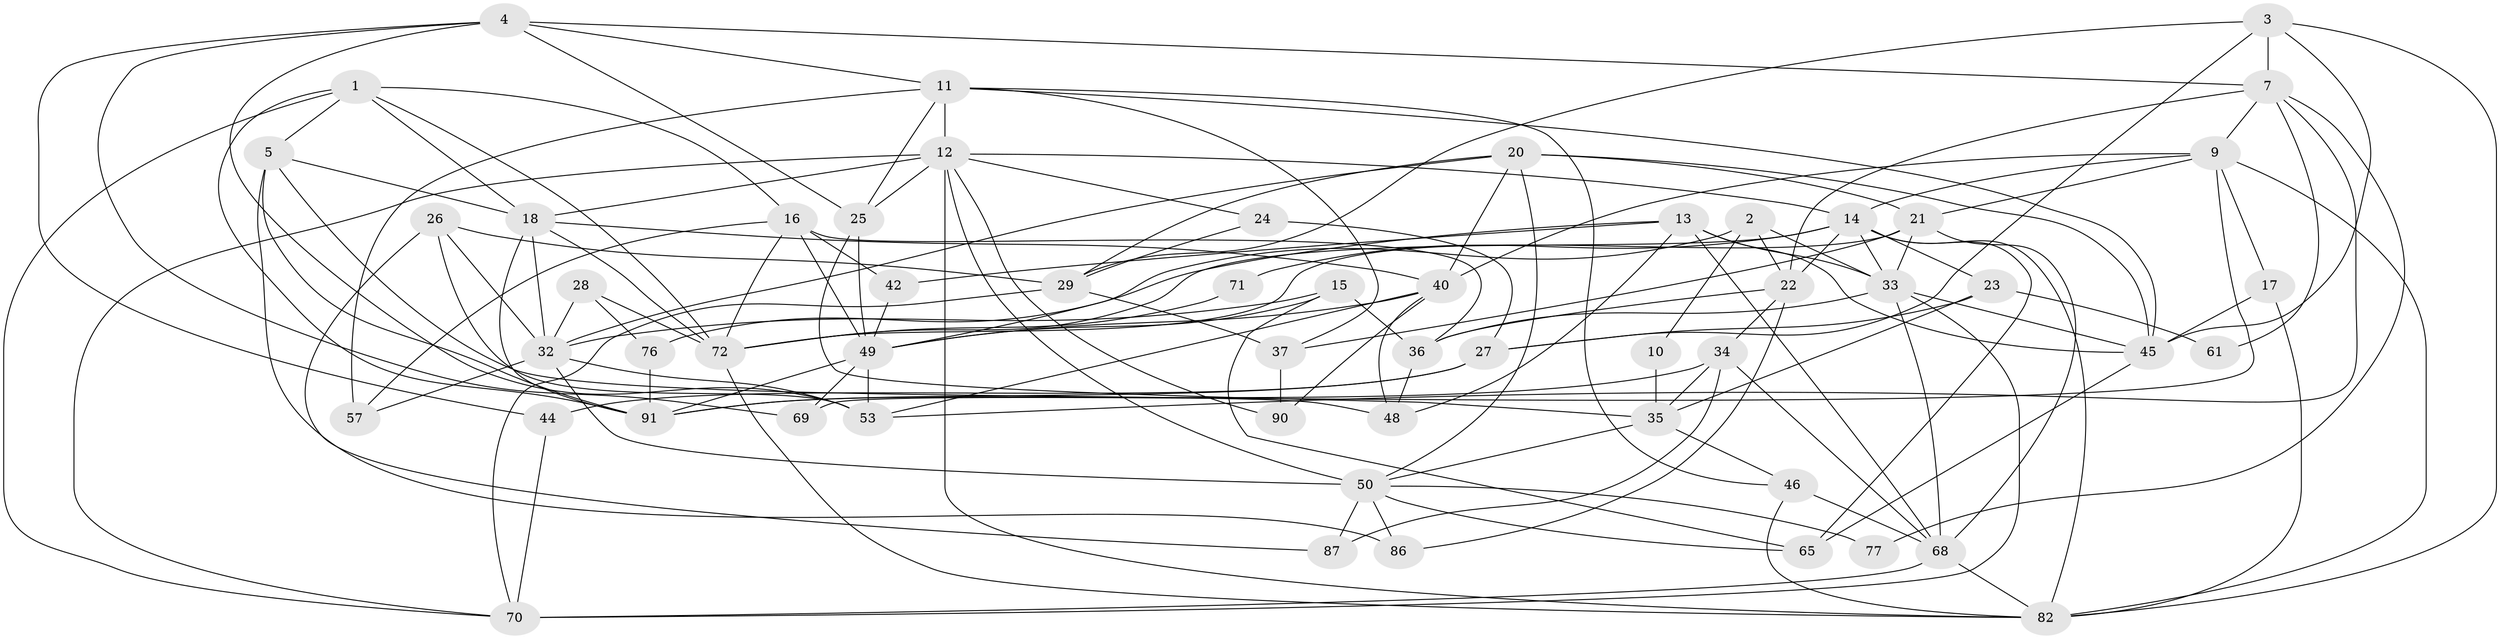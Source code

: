 // Generated by graph-tools (version 1.1) at 2025/23/03/03/25 07:23:57]
// undirected, 56 vertices, 146 edges
graph export_dot {
graph [start="1"]
  node [color=gray90,style=filled];
  1 [super="+79"];
  2 [super="+19"];
  3 [super="+66"];
  4 [super="+6"];
  5 [super="+8"];
  7 [super="+54"];
  9 [super="+31"];
  10;
  11 [super="+92"];
  12 [super="+41"];
  13 [super="+64"];
  14 [super="+30"];
  15;
  16 [super="+47"];
  17;
  18 [super="+89"];
  20 [super="+63"];
  21 [super="+60"];
  22 [super="+38"];
  23 [super="+58"];
  24 [super="+43"];
  25 [super="+62"];
  26 [super="+56"];
  27 [super="+84"];
  28;
  29 [super="+67"];
  32 [super="+39"];
  33 [super="+59"];
  34;
  35 [super="+75"];
  36;
  37;
  40 [super="+88"];
  42;
  44;
  45 [super="+51"];
  46;
  48 [super="+81"];
  49 [super="+74"];
  50 [super="+52"];
  53 [super="+55"];
  57;
  61;
  65 [super="+93"];
  68 [super="+80"];
  69;
  70 [super="+78"];
  71;
  72 [super="+73"];
  76;
  77 [super="+83"];
  82 [super="+85"];
  86;
  87;
  90;
  91 [super="+94"];
  1 -- 5;
  1 -- 70;
  1 -- 72;
  1 -- 91;
  1 -- 16;
  1 -- 18;
  2 -- 76;
  2 -- 33;
  2 -- 10;
  2 -- 22;
  3 -- 82;
  3 -- 45;
  3 -- 7;
  3 -- 27;
  3 -- 29;
  4 -- 7;
  4 -- 44;
  4 -- 11;
  4 -- 25;
  4 -- 53;
  4 -- 69;
  5 -- 86;
  5 -- 48;
  5 -- 18;
  5 -- 91;
  7 -- 9;
  7 -- 53;
  7 -- 22;
  7 -- 61;
  7 -- 77;
  9 -- 17;
  9 -- 21;
  9 -- 69;
  9 -- 14;
  9 -- 40;
  9 -- 82;
  10 -- 35;
  11 -- 25;
  11 -- 46;
  11 -- 57;
  11 -- 12;
  11 -- 37;
  11 -- 45;
  12 -- 82;
  12 -- 18;
  12 -- 25;
  12 -- 90;
  12 -- 50;
  12 -- 14;
  12 -- 24;
  12 -- 70;
  13 -- 68;
  13 -- 42;
  13 -- 45;
  13 -- 33;
  13 -- 48;
  13 -- 49;
  14 -- 71;
  14 -- 72;
  14 -- 33;
  14 -- 22;
  14 -- 23;
  14 -- 65;
  14 -- 82;
  15 -- 36;
  15 -- 65;
  15 -- 32;
  15 -- 49;
  16 -- 72;
  16 -- 42;
  16 -- 36 [weight=2];
  16 -- 57;
  16 -- 49;
  17 -- 82;
  17 -- 45;
  18 -- 72;
  18 -- 32;
  18 -- 91;
  18 -- 40;
  20 -- 50;
  20 -- 45;
  20 -- 29;
  20 -- 32;
  20 -- 40;
  20 -- 21;
  21 -- 68;
  21 -- 37;
  21 -- 72;
  21 -- 33;
  22 -- 34;
  22 -- 86;
  22 -- 36;
  23 -- 61 [weight=2];
  23 -- 27;
  23 -- 35;
  24 -- 29;
  24 -- 27 [weight=2];
  25 -- 49;
  25 -- 35;
  26 -- 32;
  26 -- 29;
  26 -- 53;
  26 -- 87;
  27 -- 44;
  27 -- 91;
  28 -- 72;
  28 -- 76;
  28 -- 32;
  29 -- 37;
  29 -- 70;
  32 -- 57;
  32 -- 53;
  32 -- 50;
  33 -- 68;
  33 -- 45;
  33 -- 36;
  33 -- 70;
  34 -- 91;
  34 -- 35;
  34 -- 68;
  34 -- 87;
  35 -- 50;
  35 -- 46;
  36 -- 48;
  37 -- 90;
  40 -- 48;
  40 -- 49;
  40 -- 53;
  40 -- 90;
  42 -- 49;
  44 -- 70;
  45 -- 65;
  46 -- 68;
  46 -- 82;
  49 -- 91;
  49 -- 69;
  49 -- 53;
  50 -- 65;
  50 -- 77 [weight=2];
  50 -- 86;
  50 -- 87;
  68 -- 70;
  68 -- 82;
  71 -- 72;
  72 -- 82;
  76 -- 91;
}
